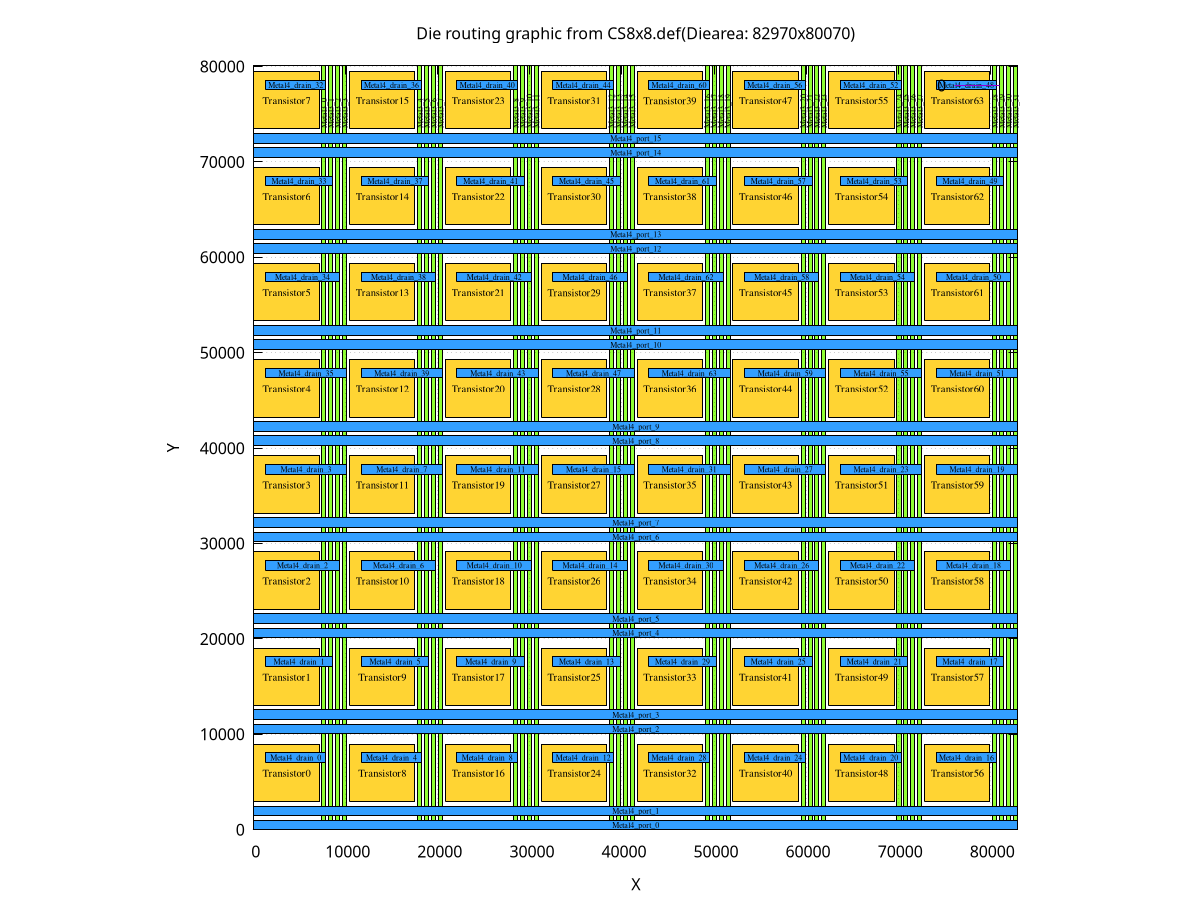 reset
set termoption noenhanced

set object 1 rect from 0,2980 to 7100,8980 lw 1 fs solid fc rgb "#FFD433"
set label "Transistor0" at 3550,5980 font "Times, 8px" center 
set object 2 rect from 0,13050 to 7100,19050 lw 1 fs solid fc rgb "#FFD433"
set label "Transistor1" at 3550,16050 font "Times, 8px" center 
set object 3 rect from 0,23120 to 7100,29120 lw 1 fs solid fc rgb "#FFD433"
set label "Transistor2" at 3550,26120 font "Times, 8px" center 
set object 4 rect from 0,33190 to 7100,39190 lw 1 fs solid fc rgb "#FFD433"
set label "Transistor3" at 3550,36190 font "Times, 8px" center 
set object 5 rect from 0,43260 to 7100,49260 lw 1 fs solid fc rgb "#FFD433"
set label "Transistor4" at 3550,46260 font "Times, 8px" center 
set object 6 rect from 0,53330 to 7100,59330 lw 1 fs solid fc rgb "#FFD433"
set label "Transistor5" at 3550,56330 font "Times, 8px" center 
set object 7 rect from 0,63400 to 7100,69400 lw 1 fs solid fc rgb "#FFD433"
set label "Transistor6" at 3550,66400 font "Times, 8px" center 
set object 8 rect from 0,73470 to 7100,79470 lw 1 fs solid fc rgb "#FFD433"
set label "Transistor7" at 3550,76470 font "Times, 8px" center 
set object 9 rect from 10410,2980 to 17510,8980 lw 1 fs solid fc rgb "#FFD433"
set label "Transistor8" at 13960,5980 font "Times, 8px" center 
set object 10 rect from 10410,13050 to 17510,19050 lw 1 fs solid fc rgb "#FFD433"
set label "Transistor9" at 13960,16050 font "Times, 8px" center 
set object 11 rect from 10410,23120 to 17510,29120 lw 1 fs solid fc rgb "#FFD433"
set label "Transistor10" at 13960,26120 font "Times, 8px" center 
set object 12 rect from 10410,33190 to 17510,39190 lw 1 fs solid fc rgb "#FFD433"
set label "Transistor11" at 13960,36190 font "Times, 8px" center 
set object 13 rect from 10410,43260 to 17510,49260 lw 1 fs solid fc rgb "#FFD433"
set label "Transistor12" at 13960,46260 font "Times, 8px" center 
set object 14 rect from 10410,53330 to 17510,59330 lw 1 fs solid fc rgb "#FFD433"
set label "Transistor13" at 13960,56330 font "Times, 8px" center 
set object 15 rect from 10410,63400 to 17510,69400 lw 1 fs solid fc rgb "#FFD433"
set label "Transistor14" at 13960,66400 font "Times, 8px" center 
set object 16 rect from 10410,73470 to 17510,79470 lw 1 fs solid fc rgb "#FFD433"
set label "Transistor15" at 13960,76470 font "Times, 8px" center 
set object 17 rect from 20820,2980 to 27920,8980 lw 1 fs solid fc rgb "#FFD433"
set label "Transistor16" at 24370,5980 font "Times, 8px" center 
set object 18 rect from 20820,13050 to 27920,19050 lw 1 fs solid fc rgb "#FFD433"
set label "Transistor17" at 24370,16050 font "Times, 8px" center 
set object 19 rect from 20820,23120 to 27920,29120 lw 1 fs solid fc rgb "#FFD433"
set label "Transistor18" at 24370,26120 font "Times, 8px" center 
set object 20 rect from 20820,33190 to 27920,39190 lw 1 fs solid fc rgb "#FFD433"
set label "Transistor19" at 24370,36190 font "Times, 8px" center 
set object 21 rect from 20820,43260 to 27920,49260 lw 1 fs solid fc rgb "#FFD433"
set label "Transistor20" at 24370,46260 font "Times, 8px" center 
set object 22 rect from 20820,53330 to 27920,59330 lw 1 fs solid fc rgb "#FFD433"
set label "Transistor21" at 24370,56330 font "Times, 8px" center 
set object 23 rect from 20820,63400 to 27920,69400 lw 1 fs solid fc rgb "#FFD433"
set label "Transistor22" at 24370,66400 font "Times, 8px" center 
set object 24 rect from 20820,73470 to 27920,79470 lw 1 fs solid fc rgb "#FFD433"
set label "Transistor23" at 24370,76470 font "Times, 8px" center 
set object 25 rect from 31230,2980 to 38330,8980 lw 1 fs solid fc rgb "#FFD433"
set label "Transistor24" at 34780,5980 font "Times, 8px" center 
set object 26 rect from 31230,13050 to 38330,19050 lw 1 fs solid fc rgb "#FFD433"
set label "Transistor25" at 34780,16050 font "Times, 8px" center 
set object 27 rect from 31230,23120 to 38330,29120 lw 1 fs solid fc rgb "#FFD433"
set label "Transistor26" at 34780,26120 font "Times, 8px" center 
set object 28 rect from 31230,33190 to 38330,39190 lw 1 fs solid fc rgb "#FFD433"
set label "Transistor27" at 34780,36190 font "Times, 8px" center 
set object 29 rect from 31230,43260 to 38330,49260 lw 1 fs solid fc rgb "#FFD433"
set label "Transistor28" at 34780,46260 font "Times, 8px" center 
set object 30 rect from 31230,53330 to 38330,59330 lw 1 fs solid fc rgb "#FFD433"
set label "Transistor29" at 34780,56330 font "Times, 8px" center 
set object 31 rect from 31230,63400 to 38330,69400 lw 1 fs solid fc rgb "#FFD433"
set label "Transistor30" at 34780,66400 font "Times, 8px" center 
set object 32 rect from 31230,73470 to 38330,79470 lw 1 fs solid fc rgb "#FFD433"
set label "Transistor31" at 34780,76470 font "Times, 8px" center 
set object 33 rect from 41640,2980 to 48740,8980 lw 1 fs solid fc rgb "#FFD433"
set label "Transistor32" at 45190,5980 font "Times, 8px" center 
set object 34 rect from 41640,13050 to 48740,19050 lw 1 fs solid fc rgb "#FFD433"
set label "Transistor33" at 45190,16050 font "Times, 8px" center 
set object 35 rect from 41640,23120 to 48740,29120 lw 1 fs solid fc rgb "#FFD433"
set label "Transistor34" at 45190,26120 font "Times, 8px" center 
set object 36 rect from 41640,33190 to 48740,39190 lw 1 fs solid fc rgb "#FFD433"
set label "Transistor35" at 45190,36190 font "Times, 8px" center 
set object 37 rect from 41640,43260 to 48740,49260 lw 1 fs solid fc rgb "#FFD433"
set label "Transistor36" at 45190,46260 font "Times, 8px" center 
set object 38 rect from 41640,53330 to 48740,59330 lw 1 fs solid fc rgb "#FFD433"
set label "Transistor37" at 45190,56330 font "Times, 8px" center 
set object 39 rect from 41640,63400 to 48740,69400 lw 1 fs solid fc rgb "#FFD433"
set label "Transistor38" at 45190,66400 font "Times, 8px" center 
set object 40 rect from 41640,73470 to 48740,79470 lw 1 fs solid fc rgb "#FFD433"
set label "Transistor39" at 45190,76470 font "Times, 8px" center 
set object 41 rect from 52050,2980 to 59150,8980 lw 1 fs solid fc rgb "#FFD433"
set label "Transistor40" at 55600,5980 font "Times, 8px" center 
set object 42 rect from 52050,13050 to 59150,19050 lw 1 fs solid fc rgb "#FFD433"
set label "Transistor41" at 55600,16050 font "Times, 8px" center 
set object 43 rect from 52050,23120 to 59150,29120 lw 1 fs solid fc rgb "#FFD433"
set label "Transistor42" at 55600,26120 font "Times, 8px" center 
set object 44 rect from 52050,33190 to 59150,39190 lw 1 fs solid fc rgb "#FFD433"
set label "Transistor43" at 55600,36190 font "Times, 8px" center 
set object 45 rect from 52050,43260 to 59150,49260 lw 1 fs solid fc rgb "#FFD433"
set label "Transistor44" at 55600,46260 font "Times, 8px" center 
set object 46 rect from 52050,53330 to 59150,59330 lw 1 fs solid fc rgb "#FFD433"
set label "Transistor45" at 55600,56330 font "Times, 8px" center 
set object 47 rect from 52050,63400 to 59150,69400 lw 1 fs solid fc rgb "#FFD433"
set label "Transistor46" at 55600,66400 font "Times, 8px" center 
set object 48 rect from 52050,73470 to 59150,79470 lw 1 fs solid fc rgb "#FFD433"
set label "Transistor47" at 55600,76470 font "Times, 8px" center 
set object 49 rect from 62460,2980 to 69560,8980 lw 1 fs solid fc rgb "#FFD433"
set label "Transistor48" at 66010,5980 font "Times, 8px" center 
set object 50 rect from 62460,13050 to 69560,19050 lw 1 fs solid fc rgb "#FFD433"
set label "Transistor49" at 66010,16050 font "Times, 8px" center 
set object 51 rect from 62460,23120 to 69560,29120 lw 1 fs solid fc rgb "#FFD433"
set label "Transistor50" at 66010,26120 font "Times, 8px" center 
set object 52 rect from 62460,33190 to 69560,39190 lw 1 fs solid fc rgb "#FFD433"
set label "Transistor51" at 66010,36190 font "Times, 8px" center 
set object 53 rect from 62460,43260 to 69560,49260 lw 1 fs solid fc rgb "#FFD433"
set label "Transistor52" at 66010,46260 font "Times, 8px" center 
set object 54 rect from 62460,53330 to 69560,59330 lw 1 fs solid fc rgb "#FFD433"
set label "Transistor53" at 66010,56330 font "Times, 8px" center 
set object 55 rect from 62460,63400 to 69560,69400 lw 1 fs solid fc rgb "#FFD433"
set label "Transistor54" at 66010,66400 font "Times, 8px" center 
set object 56 rect from 62460,73470 to 69560,79470 lw 1 fs solid fc rgb "#FFD433"
set label "Transistor55" at 66010,76470 font "Times, 8px" center 
set object 57 rect from 72870,2980 to 79970,8980 lw 1 fs solid fc rgb "#FFD433"
set label "Transistor56" at 76420,5980 font "Times, 8px" center 
set object 58 rect from 72870,13050 to 79970,19050 lw 1 fs solid fc rgb "#FFD433"
set label "Transistor57" at 76420,16050 font "Times, 8px" center 
set object 59 rect from 72870,23120 to 79970,29120 lw 1 fs solid fc rgb "#FFD433"
set label "Transistor58" at 76420,26120 font "Times, 8px" center 
set object 60 rect from 72870,33190 to 79970,39190 lw 1 fs solid fc rgb "#FFD433"
set label "Transistor59" at 76420,36190 font "Times, 8px" center 
set object 61 rect from 72870,43260 to 79970,49260 lw 1 fs solid fc rgb "#FFD433"
set label "Transistor60" at 76420,46260 font "Times, 8px" center 
set object 62 rect from 72870,53330 to 79970,59330 lw 1 fs solid fc rgb "#FFD433"
set label "Transistor61" at 76420,56330 font "Times, 8px" center 
set object 63 rect from 72870,63400 to 79970,69400 lw 1 fs solid fc rgb "#FFD433"
set label "Transistor62" at 76420,66400 font "Times, 8px" center 
set object 64 rect from 72870,73470 to 79970,79470 lw 1 fs solid fc rgb "#FFD433"
set label "Transistor63" at 76420,76470 font "Times, 8px" center 
set object 65 rect from 7410,0 to 7850,80070 lw 1 fs solid fc rgb "#90FF33" behind
set label "Metal3_0" at 7630,73570 font "Times, 6px" rotate by 90
set object 66 rect from 8160,0 to 8600,80070 lw 1 fs solid fc rgb "#90FF33" behind
set label "Metal3_1" at 8380,73570 font "Times, 6px" rotate by 90
set object 67 rect from 8910,0 to 9350,80070 lw 1 fs solid fc rgb "#90FF33" behind
set label "Metal3_2" at 9130,73570 font "Times, 6px" rotate by 90
set object 68 rect from 9660,0 to 10100,80070 lw 1 fs solid fc rgb "#90FF33" behind
set label "Metal3_3" at 9880,73570 font "Times, 6px" rotate by 90
set object 69 rect from 17820,0 to 18260,80070 lw 1 fs solid fc rgb "#90FF33" behind
set label "Metal3_4" at 18040,73570 font "Times, 6px" rotate by 90
set object 70 rect from 18570,0 to 19010,80070 lw 1 fs solid fc rgb "#90FF33" behind
set label "Metal3_5" at 18790,73570 font "Times, 6px" rotate by 90
set object 71 rect from 19320,0 to 19760,80070 lw 1 fs solid fc rgb "#90FF33" behind
set label "Metal3_6" at 19540,73570 font "Times, 6px" rotate by 90
set object 72 rect from 20070,0 to 20510,80070 lw 1 fs solid fc rgb "#90FF33" behind
set label "Metal3_7" at 20290,73570 font "Times, 6px" rotate by 90
set object 73 rect from 28230,0 to 28670,80070 lw 1 fs solid fc rgb "#90FF33" behind
set label "Metal3_8" at 28450,73570 font "Times, 6px" rotate by 90
set object 74 rect from 28980,0 to 29420,80070 lw 1 fs solid fc rgb "#90FF33" behind
set label "Metal3_9" at 29200,73570 font "Times, 6px" rotate by 90
set object 75 rect from 29730,0 to 30170,80070 lw 1 fs solid fc rgb "#90FF33" behind
set label "Metal3_10" at 29950,73570 font "Times, 6px" rotate by 90
set object 76 rect from 30480,0 to 30920,80070 lw 1 fs solid fc rgb "#90FF33" behind
set label "Metal3_11" at 30700,73570 font "Times, 6px" rotate by 90
set object 77 rect from 38640,0 to 39080,80070 lw 1 fs solid fc rgb "#90FF33" behind
set label "Metal3_12" at 38860,73570 font "Times, 6px" rotate by 90
set object 78 rect from 39390,0 to 39830,80070 lw 1 fs solid fc rgb "#90FF33" behind
set label "Metal3_13" at 39610,73570 font "Times, 6px" rotate by 90
set object 79 rect from 40140,0 to 40580,80070 lw 1 fs solid fc rgb "#90FF33" behind
set label "Metal3_14" at 40360,73570 font "Times, 6px" rotate by 90
set object 80 rect from 40890,0 to 41330,80070 lw 1 fs solid fc rgb "#90FF33" behind
set label "Metal3_15" at 41110,73570 font "Times, 6px" rotate by 90
set object 81 rect from 49050,0 to 49490,80070 lw 1 fs solid fc rgb "#90FF33" behind
set label "Metal3_16" at 49270,73570 font "Times, 6px" rotate by 90
set object 82 rect from 49800,0 to 50240,80070 lw 1 fs solid fc rgb "#90FF33" behind
set label "Metal3_17" at 50020,73570 font "Times, 6px" rotate by 90
set object 83 rect from 50550,0 to 50990,80070 lw 1 fs solid fc rgb "#90FF33" behind
set label "Metal3_18" at 50770,73570 font "Times, 6px" rotate by 90
set object 84 rect from 51300,0 to 51740,80070 lw 1 fs solid fc rgb "#90FF33" behind
set label "Metal3_19" at 51520,73570 font "Times, 6px" rotate by 90
set object 85 rect from 59460,0 to 59900,80070 lw 1 fs solid fc rgb "#90FF33" behind
set label "Metal3_20" at 59680,73570 font "Times, 6px" rotate by 90
set object 86 rect from 60210,0 to 60650,80070 lw 1 fs solid fc rgb "#90FF33" behind
set label "Metal3_21" at 60430,73570 font "Times, 6px" rotate by 90
set object 87 rect from 60960,0 to 61400,80070 lw 1 fs solid fc rgb "#90FF33" behind
set label "Metal3_22" at 61180,73570 font "Times, 6px" rotate by 90
set object 88 rect from 61710,0 to 62150,80070 lw 1 fs solid fc rgb "#90FF33" behind
set label "Metal3_23" at 61930,73570 font "Times, 6px" rotate by 90
set object 89 rect from 69870,0 to 70310,80070 lw 1 fs solid fc rgb "#90FF33" behind
set label "Metal3_24" at 70090,73570 font "Times, 6px" rotate by 90
set object 90 rect from 70620,0 to 71060,80070 lw 1 fs solid fc rgb "#90FF33" behind
set label "Metal3_25" at 70840,73570 font "Times, 6px" rotate by 90
set object 91 rect from 71370,0 to 71810,80070 lw 1 fs solid fc rgb "#90FF33" behind
set label "Metal3_26" at 71590,73570 font "Times, 6px" rotate by 90
set object 92 rect from 72120,0 to 72560,80070 lw 1 fs solid fc rgb "#90FF33" behind
set label "Metal3_27" at 72340,73570 font "Times, 6px" rotate by 90
set object 93 rect from 80280,0 to 80720,80070 lw 1 fs solid fc rgb "#90FF33" behind
set label "Metal3_28" at 80500,73570 font "Times, 6px" rotate by 90
set object 94 rect from 81030,0 to 81470,80070 lw 1 fs solid fc rgb "#90FF33" behind
set label "Metal3_29" at 81250,73570 font "Times, 6px" rotate by 90
set object 95 rect from 81780,0 to 82220,80070 lw 1 fs solid fc rgb "#90FF33" behind
set label "Metal3_30" at 82000,73570 font "Times, 6px" rotate by 90
set object 96 rect from 82530,0 to 82970,80070 lw 1 fs solid fc rgb "#90FF33" behind
set label "Metal3_31" at 82750,73570 font "Times, 6px" rotate by 90
set object 97 rect from 1260,7080 to 7850,8080 lw 1 fs solid fc rgb "#339FFF"
set label "Metal4_drain_0" at 4555,7580 font "Times, 6px" center
set object 98 rect from 1260,17150 to 8600,18150 lw 1 fs solid fc rgb "#339FFF"
set label "Metal4_drain_1" at 4930,17650 font "Times, 6px" center
set object 99 rect from 1260,27220 to 9350,28220 lw 1 fs solid fc rgb "#339FFF"
set label "Metal4_drain_2" at 5305,27720 font "Times, 6px" center
set object 100 rect from 1260,37290 to 10100,38290 lw 1 fs solid fc rgb "#339FFF"
set label "Metal4_drain_3" at 5680,37790 font "Times, 6px" center
set object 101 rect from 1260,47360 to 10100,48360 lw 1 fs solid fc rgb "#339FFF"
set label "Metal4_drain_35" at 5680,47860 font "Times, 6px" center
set object 102 rect from 1260,57430 to 9350,58430 lw 1 fs solid fc rgb "#339FFF"
set label "Metal4_drain_34" at 5305,57930 font "Times, 6px" center
set object 103 rect from 1260,67500 to 8600,68500 lw 1 fs solid fc rgb "#339FFF"
set label "Metal4_drain_33" at 4930,68000 font "Times, 6px" center
set object 104 rect from 1260,77570 to 7850,78570 lw 1 fs solid fc rgb "#339FFF"
set label "Metal4_drain_32" at 4555,78070 font "Times, 6px" center
set object 105 rect from 11670,7080 to 18260,8080 lw 1 fs solid fc rgb "#339FFF"
set label "Metal4_drain_4" at 14965,7580 font "Times, 6px" center
set object 106 rect from 11670,17150 to 19010,18150 lw 1 fs solid fc rgb "#339FFF"
set label "Metal4_drain_5" at 15340,17650 font "Times, 6px" center
set object 107 rect from 11670,27220 to 19760,28220 lw 1 fs solid fc rgb "#339FFF"
set label "Metal4_drain_6" at 15715,27720 font "Times, 6px" center
set object 108 rect from 11670,37290 to 20510,38290 lw 1 fs solid fc rgb "#339FFF"
set label "Metal4_drain_7" at 16090,37790 font "Times, 6px" center
set object 109 rect from 11670,47360 to 20510,48360 lw 1 fs solid fc rgb "#339FFF"
set label "Metal4_drain_39" at 16090,47860 font "Times, 6px" center
set object 110 rect from 11670,57430 to 19760,58430 lw 1 fs solid fc rgb "#339FFF"
set label "Metal4_drain_38" at 15715,57930 font "Times, 6px" center
set object 111 rect from 11670,67500 to 19010,68500 lw 1 fs solid fc rgb "#339FFF"
set label "Metal4_drain_37" at 15340,68000 font "Times, 6px" center
set object 112 rect from 11670,77570 to 18260,78570 lw 1 fs solid fc rgb "#339FFF"
set label "Metal4_drain_36" at 14965,78070 font "Times, 6px" center
set object 113 rect from 22080,7080 to 28670,8080 lw 1 fs solid fc rgb "#339FFF"
set label "Metal4_drain_8" at 25375,7580 font "Times, 6px" center
set object 114 rect from 22080,17150 to 29420,18150 lw 1 fs solid fc rgb "#339FFF"
set label "Metal4_drain_9" at 25750,17650 font "Times, 6px" center
set object 115 rect from 22080,27220 to 30170,28220 lw 1 fs solid fc rgb "#339FFF"
set label "Metal4_drain_10" at 26125,27720 font "Times, 6px" center
set object 116 rect from 22080,37290 to 30920,38290 lw 1 fs solid fc rgb "#339FFF"
set label "Metal4_drain_11" at 26500,37790 font "Times, 6px" center
set object 117 rect from 22080,47360 to 30920,48360 lw 1 fs solid fc rgb "#339FFF"
set label "Metal4_drain_43" at 26500,47860 font "Times, 6px" center
set object 118 rect from 22080,57430 to 30170,58430 lw 1 fs solid fc rgb "#339FFF"
set label "Metal4_drain_42" at 26125,57930 font "Times, 6px" center
set object 119 rect from 22080,67500 to 29420,68500 lw 1 fs solid fc rgb "#339FFF"
set label "Metal4_drain_41" at 25750,68000 font "Times, 6px" center
set object 120 rect from 22080,77570 to 28670,78570 lw 1 fs solid fc rgb "#339FFF"
set label "Metal4_drain_40" at 25375,78070 font "Times, 6px" center
set object 121 rect from 32490,7080 to 39080,8080 lw 1 fs solid fc rgb "#339FFF"
set label "Metal4_drain_12" at 35785,7580 font "Times, 6px" center
set object 122 rect from 32490,17150 to 39830,18150 lw 1 fs solid fc rgb "#339FFF"
set label "Metal4_drain_13" at 36160,17650 font "Times, 6px" center
set object 123 rect from 32490,27220 to 40580,28220 lw 1 fs solid fc rgb "#339FFF"
set label "Metal4_drain_14" at 36535,27720 font "Times, 6px" center
set object 124 rect from 32490,37290 to 41330,38290 lw 1 fs solid fc rgb "#339FFF"
set label "Metal4_drain_15" at 36910,37790 font "Times, 6px" center
set object 125 rect from 32490,47360 to 41330,48360 lw 1 fs solid fc rgb "#339FFF"
set label "Metal4_drain_47" at 36910,47860 font "Times, 6px" center
set object 126 rect from 32490,57430 to 40580,58430 lw 1 fs solid fc rgb "#339FFF"
set label "Metal4_drain_46" at 36535,57930 font "Times, 6px" center
set object 127 rect from 32490,67500 to 39830,68500 lw 1 fs solid fc rgb "#339FFF"
set label "Metal4_drain_45" at 36160,68000 font "Times, 6px" center
set object 128 rect from 32490,77570 to 39080,78570 lw 1 fs solid fc rgb "#339FFF"
set label "Metal4_drain_44" at 35785,78070 font "Times, 6px" center
set object 129 rect from 42900,7080 to 49490,8080 lw 1 fs solid fc rgb "#339FFF"
set label "Metal4_drain_28" at 46195,7580 font "Times, 6px" center
set object 130 rect from 42900,17150 to 50240,18150 lw 1 fs solid fc rgb "#339FFF"
set label "Metal4_drain_29" at 46570,17650 font "Times, 6px" center
set object 131 rect from 42900,27220 to 50990,28220 lw 1 fs solid fc rgb "#339FFF"
set label "Metal4_drain_30" at 46945,27720 font "Times, 6px" center
set object 132 rect from 42900,37290 to 51740,38290 lw 1 fs solid fc rgb "#339FFF"
set label "Metal4_drain_31" at 47320,37790 font "Times, 6px" center
set object 133 rect from 42900,47360 to 51740,48360 lw 1 fs solid fc rgb "#339FFF"
set label "Metal4_drain_63" at 47320,47860 font "Times, 6px" center
set object 134 rect from 42900,57430 to 50990,58430 lw 1 fs solid fc rgb "#339FFF"
set label "Metal4_drain_62" at 46945,57930 font "Times, 6px" center
set object 135 rect from 42900,67500 to 50240,68500 lw 1 fs solid fc rgb "#339FFF"
set label "Metal4_drain_61" at 46570,68000 font "Times, 6px" center
set object 136 rect from 42900,77570 to 49490,78570 lw 1 fs solid fc rgb "#339FFF"
set label "Metal4_drain_60" at 46195,78070 font "Times, 6px" center
set object 137 rect from 53310,7080 to 59900,8080 lw 1 fs solid fc rgb "#339FFF"
set label "Metal4_drain_24" at 56605,7580 font "Times, 6px" center
set object 138 rect from 53310,17150 to 60650,18150 lw 1 fs solid fc rgb "#339FFF"
set label "Metal4_drain_25" at 56980,17650 font "Times, 6px" center
set object 139 rect from 53310,27220 to 61400,28220 lw 1 fs solid fc rgb "#339FFF"
set label "Metal4_drain_26" at 57355,27720 font "Times, 6px" center
set object 140 rect from 53310,37290 to 62150,38290 lw 1 fs solid fc rgb "#339FFF"
set label "Metal4_drain_27" at 57730,37790 font "Times, 6px" center
set object 141 rect from 53310,47360 to 62150,48360 lw 1 fs solid fc rgb "#339FFF"
set label "Metal4_drain_59" at 57730,47860 font "Times, 6px" center
set object 142 rect from 53310,57430 to 61400,58430 lw 1 fs solid fc rgb "#339FFF"
set label "Metal4_drain_58" at 57355,57930 font "Times, 6px" center
set object 143 rect from 53310,67500 to 60650,68500 lw 1 fs solid fc rgb "#339FFF"
set label "Metal4_drain_57" at 56980,68000 font "Times, 6px" center
set object 144 rect from 53310,77570 to 59900,78570 lw 1 fs solid fc rgb "#339FFF"
set label "Metal4_drain_56" at 56605,78070 font "Times, 6px" center
set object 145 rect from 63720,7080 to 70310,8080 lw 1 fs solid fc rgb "#339FFF"
set label "Metal4_drain_20" at 67015,7580 font "Times, 6px" center
set object 146 rect from 63720,17150 to 71060,18150 lw 1 fs solid fc rgb "#339FFF"
set label "Metal4_drain_21" at 67390,17650 font "Times, 6px" center
set object 147 rect from 63720,27220 to 71810,28220 lw 1 fs solid fc rgb "#339FFF"
set label "Metal4_drain_22" at 67765,27720 font "Times, 6px" center
set object 148 rect from 63720,37290 to 72560,38290 lw 1 fs solid fc rgb "#339FFF"
set label "Metal4_drain_23" at 68140,37790 font "Times, 6px" center
set object 149 rect from 63720,47360 to 72560,48360 lw 1 fs solid fc rgb "#339FFF"
set label "Metal4_drain_55" at 68140,47860 font "Times, 6px" center
set object 150 rect from 63720,57430 to 71810,58430 lw 1 fs solid fc rgb "#339FFF"
set label "Metal4_drain_54" at 67765,57930 font "Times, 6px" center
set object 151 rect from 63720,67500 to 71060,68500 lw 1 fs solid fc rgb "#339FFF"
set label "Metal4_drain_53" at 67390,68000 font "Times, 6px" center
set object 152 rect from 63720,77570 to 70310,78570 lw 1 fs solid fc rgb "#339FFF"
set label "Metal4_drain_52" at 67015,78070 font "Times, 6px" center
set object 153 rect from 74130,7080 to 80720,8080 lw 1 fs solid fc rgb "#339FFF"
set label "Metal4_drain_16" at 77425,7580 font "Times, 6px" center
set object 154 rect from 74130,17150 to 81470,18150 lw 1 fs solid fc rgb "#339FFF"
set label "Metal4_drain_17" at 77800,17650 font "Times, 6px" center
set object 155 rect from 74130,27220 to 82220,28220 lw 1 fs solid fc rgb "#339FFF"
set label "Metal4_drain_18" at 78175,27720 font "Times, 6px" center
set object 156 rect from 74130,37290 to 82970,38290 lw 1 fs solid fc rgb "#339FFF"
set label "Metal4_drain_19" at 78550,37790 font "Times, 6px" center
set object 157 rect from 74130,47360 to 82970,48360 lw 1 fs solid fc rgb "#339FFF"
set label "Metal4_drain_51" at 78550,47860 font "Times, 6px" center
set object 158 rect from 74130,57430 to 82220,58430 lw 1 fs solid fc rgb "#339FFF"
set label "Metal4_drain_50" at 78175,57930 font "Times, 6px" center
set object 159 rect from 74130,67500 to 81470,68500 lw 1 fs solid fc rgb "#339FFF"
set label "Metal4_drain_49" at 77800,68000 font "Times, 6px" center
set object 160 rect from 74130,77570 to 80720,78570 lw 1 fs solid fc rgb "#339FFF"
set label "Metal4_drain_48" at 77425,78070 font "Times, 6px" center
set object 161 rect from 0,0 to 82970,1000 lw 1 fs solid fc rgb "#339FFF"
set label "Metal4_port_0" at 41485,500 font "Times, 6px" center
set object 162 rect from 0,1490 to 82970,2490 lw 1 fs solid fc rgb "#339FFF"
set label "Metal4_port_1" at 41485,1990 font "Times, 6px" center
set object 163 rect from 0,10070 to 82970,11070 lw 1 fs solid fc rgb "#339FFF"
set label "Metal4_port_2" at 41485,10570 font "Times, 6px" center
set object 164 rect from 0,11560 to 82970,12560 lw 1 fs solid fc rgb "#339FFF"
set label "Metal4_port_3" at 41485,12060 font "Times, 6px" center
set object 165 rect from 0,20140 to 82970,21140 lw 1 fs solid fc rgb "#339FFF"
set label "Metal4_port_4" at 41485,20640 font "Times, 6px" center
set object 166 rect from 0,21630 to 82970,22630 lw 1 fs solid fc rgb "#339FFF"
set label "Metal4_port_5" at 41485,22130 font "Times, 6px" center
set object 167 rect from 0,30210 to 82970,31210 lw 1 fs solid fc rgb "#339FFF"
set label "Metal4_port_6" at 41485,30710 font "Times, 6px" center
set object 168 rect from 0,31700 to 82970,32700 lw 1 fs solid fc rgb "#339FFF"
set label "Metal4_port_7" at 41485,32200 font "Times, 6px" center
set object 169 rect from 0,40280 to 82970,41280 lw 1 fs solid fc rgb "#339FFF"
set label "Metal4_port_8" at 41485,40780 font "Times, 6px" center
set object 170 rect from 0,41770 to 82970,42770 lw 1 fs solid fc rgb "#339FFF"
set label "Metal4_port_9" at 41485,42270 font "Times, 6px" center
set object 171 rect from 0,50350 to 82970,51350 lw 1 fs solid fc rgb "#339FFF"
set label "Metal4_port_10" at 41485,50850 font "Times, 6px" center
set object 172 rect from 0,51840 to 82970,52840 lw 1 fs solid fc rgb "#339FFF"
set label "Metal4_port_11" at 41485,52340 font "Times, 6px" center
set object 173 rect from 0,60420 to 82970,61420 lw 1 fs solid fc rgb "#339FFF"
set label "Metal4_port_12" at 41485,60920 font "Times, 6px" center
set object 174 rect from 0,61910 to 82970,62910 lw 1 fs solid fc rgb "#339FFF"
set label "Metal4_port_13" at 41485,62410 font "Times, 6px" center
set object 175 rect from 0,70490 to 82970,71490 lw 1 fs solid fc rgb "#339FFF"
set label "Metal4_port_14" at 41485,70990 font "Times, 6px" center
set object 176 rect from 0,71980 to 82970,72980 lw 1 fs solid fc rgb "#339FFF"
set label "Metal4_port_15" at 41485,72480 font "Times, 6px" center
set xtics 10000
set ytics 10000
set size square
set title "Die routing graphic from CS8x8.def(Diearea: 82970x80070)"
set xlabel "X"
set ylabel "Y"
set grid
set xrange [0:82970]
set yrange [0:80070]
plot [0:82970][0:80070] 0
set terminal png size 1024,768
set output "output.png"
replot
replot

